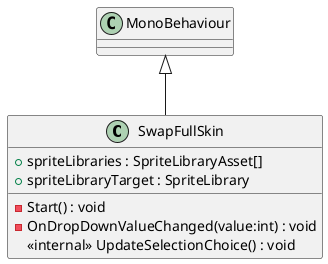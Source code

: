 @startuml
class SwapFullSkin {
    + spriteLibraries : SpriteLibraryAsset[]
    + spriteLibraryTarget : SpriteLibrary
    - Start() : void
    - OnDropDownValueChanged(value:int) : void
    <<internal>> UpdateSelectionChoice() : void
}
MonoBehaviour <|-- SwapFullSkin
@enduml
